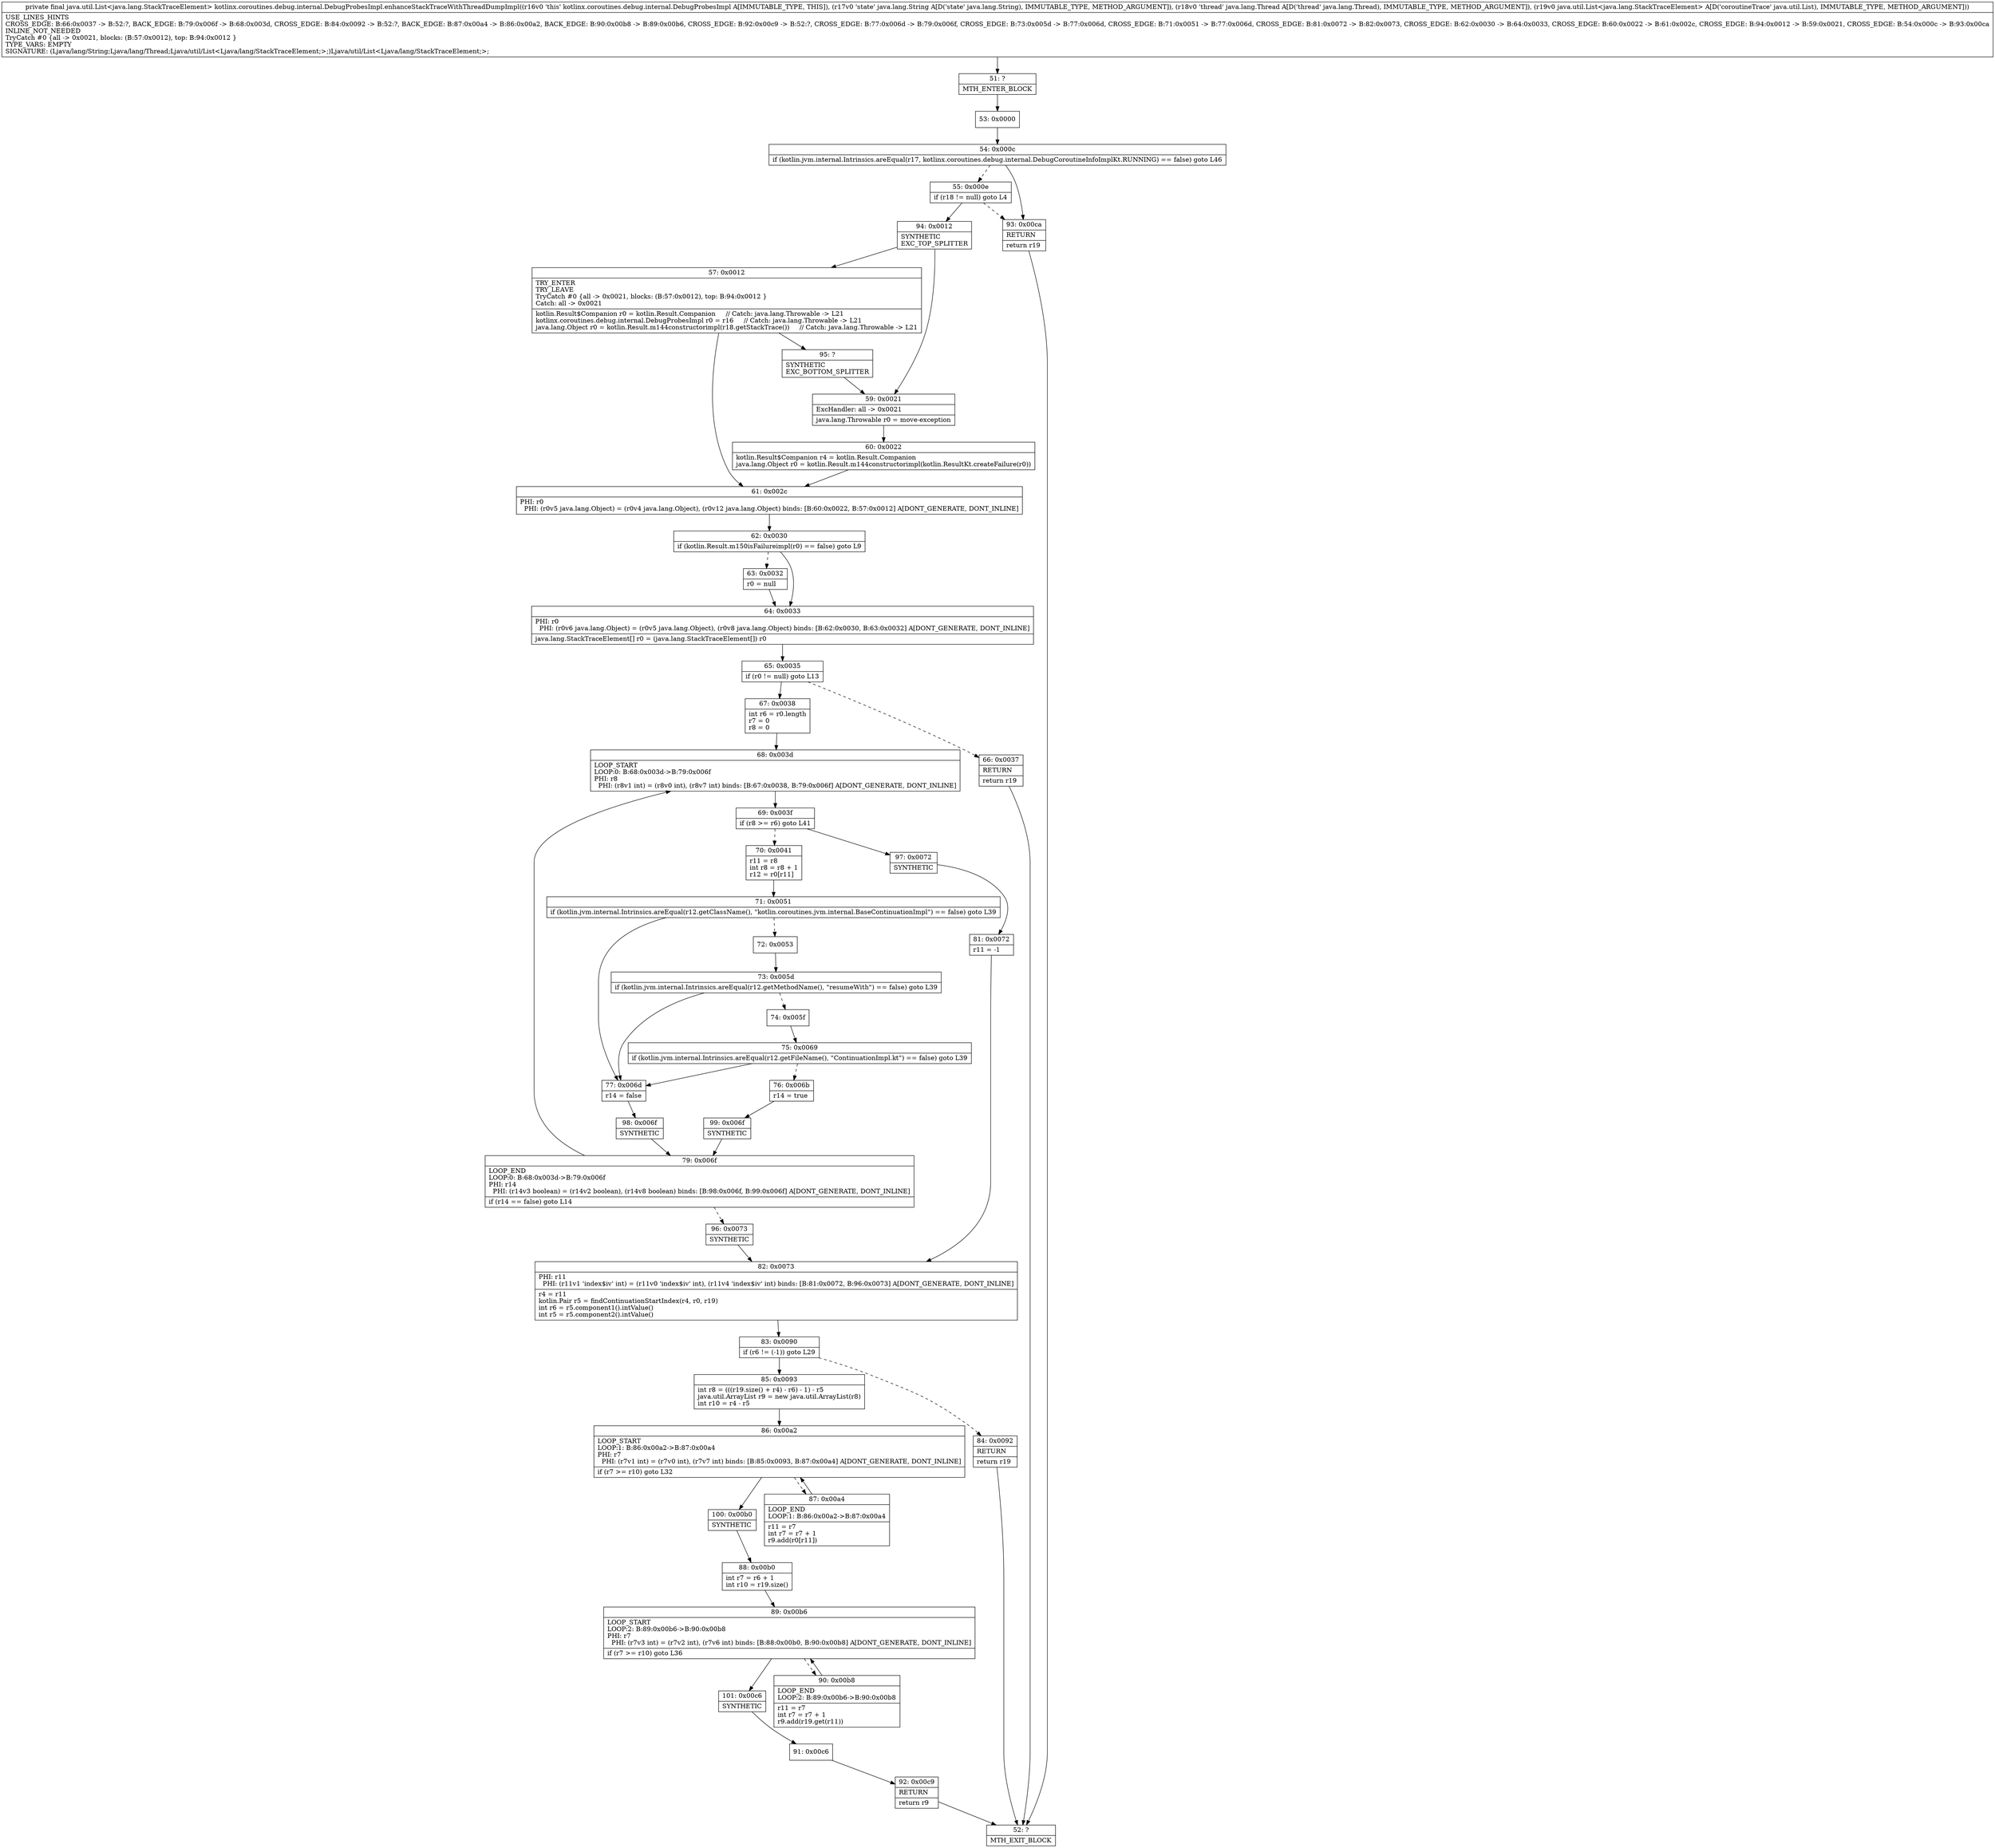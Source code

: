 digraph "CFG forkotlinx.coroutines.debug.internal.DebugProbesImpl.enhanceStackTraceWithThreadDumpImpl(Ljava\/lang\/String;Ljava\/lang\/Thread;Ljava\/util\/List;)Ljava\/util\/List;" {
Node_51 [shape=record,label="{51\:\ ?|MTH_ENTER_BLOCK\l}"];
Node_53 [shape=record,label="{53\:\ 0x0000}"];
Node_54 [shape=record,label="{54\:\ 0x000c|if (kotlin.jvm.internal.Intrinsics.areEqual(r17, kotlinx.coroutines.debug.internal.DebugCoroutineInfoImplKt.RUNNING) == false) goto L46\l}"];
Node_55 [shape=record,label="{55\:\ 0x000e|if (r18 != null) goto L4\l}"];
Node_94 [shape=record,label="{94\:\ 0x0012|SYNTHETIC\lEXC_TOP_SPLITTER\l}"];
Node_57 [shape=record,label="{57\:\ 0x0012|TRY_ENTER\lTRY_LEAVE\lTryCatch #0 \{all \-\> 0x0021, blocks: (B:57:0x0012), top: B:94:0x0012 \}\lCatch: all \-\> 0x0021\l|kotlin.Result$Companion r0 = kotlin.Result.Companion     \/\/ Catch: java.lang.Throwable \-\> L21\lkotlinx.coroutines.debug.internal.DebugProbesImpl r0 = r16     \/\/ Catch: java.lang.Throwable \-\> L21\ljava.lang.Object r0 = kotlin.Result.m144constructorimpl(r18.getStackTrace())     \/\/ Catch: java.lang.Throwable \-\> L21\l}"];
Node_61 [shape=record,label="{61\:\ 0x002c|PHI: r0 \l  PHI: (r0v5 java.lang.Object) = (r0v4 java.lang.Object), (r0v12 java.lang.Object) binds: [B:60:0x0022, B:57:0x0012] A[DONT_GENERATE, DONT_INLINE]\l}"];
Node_62 [shape=record,label="{62\:\ 0x0030|if (kotlin.Result.m150isFailureimpl(r0) == false) goto L9\l}"];
Node_63 [shape=record,label="{63\:\ 0x0032|r0 = null\l}"];
Node_64 [shape=record,label="{64\:\ 0x0033|PHI: r0 \l  PHI: (r0v6 java.lang.Object) = (r0v5 java.lang.Object), (r0v8 java.lang.Object) binds: [B:62:0x0030, B:63:0x0032] A[DONT_GENERATE, DONT_INLINE]\l|java.lang.StackTraceElement[] r0 = (java.lang.StackTraceElement[]) r0\l}"];
Node_65 [shape=record,label="{65\:\ 0x0035|if (r0 != null) goto L13\l}"];
Node_66 [shape=record,label="{66\:\ 0x0037|RETURN\l|return r19\l}"];
Node_52 [shape=record,label="{52\:\ ?|MTH_EXIT_BLOCK\l}"];
Node_67 [shape=record,label="{67\:\ 0x0038|int r6 = r0.length\lr7 = 0\lr8 = 0\l}"];
Node_68 [shape=record,label="{68\:\ 0x003d|LOOP_START\lLOOP:0: B:68:0x003d\-\>B:79:0x006f\lPHI: r8 \l  PHI: (r8v1 int) = (r8v0 int), (r8v7 int) binds: [B:67:0x0038, B:79:0x006f] A[DONT_GENERATE, DONT_INLINE]\l}"];
Node_69 [shape=record,label="{69\:\ 0x003f|if (r8 \>= r6) goto L41\l}"];
Node_70 [shape=record,label="{70\:\ 0x0041|r11 = r8\lint r8 = r8 + 1\lr12 = r0[r11]\l}"];
Node_71 [shape=record,label="{71\:\ 0x0051|if (kotlin.jvm.internal.Intrinsics.areEqual(r12.getClassName(), \"kotlin.coroutines.jvm.internal.BaseContinuationImpl\") == false) goto L39\l}"];
Node_72 [shape=record,label="{72\:\ 0x0053}"];
Node_73 [shape=record,label="{73\:\ 0x005d|if (kotlin.jvm.internal.Intrinsics.areEqual(r12.getMethodName(), \"resumeWith\") == false) goto L39\l}"];
Node_74 [shape=record,label="{74\:\ 0x005f}"];
Node_75 [shape=record,label="{75\:\ 0x0069|if (kotlin.jvm.internal.Intrinsics.areEqual(r12.getFileName(), \"ContinuationImpl.kt\") == false) goto L39\l}"];
Node_76 [shape=record,label="{76\:\ 0x006b|r14 = true\l}"];
Node_99 [shape=record,label="{99\:\ 0x006f|SYNTHETIC\l}"];
Node_79 [shape=record,label="{79\:\ 0x006f|LOOP_END\lLOOP:0: B:68:0x003d\-\>B:79:0x006f\lPHI: r14 \l  PHI: (r14v3 boolean) = (r14v2 boolean), (r14v8 boolean) binds: [B:98:0x006f, B:99:0x006f] A[DONT_GENERATE, DONT_INLINE]\l|if (r14 == false) goto L14\l}"];
Node_96 [shape=record,label="{96\:\ 0x0073|SYNTHETIC\l}"];
Node_82 [shape=record,label="{82\:\ 0x0073|PHI: r11 \l  PHI: (r11v1 'index$iv' int) = (r11v0 'index$iv' int), (r11v4 'index$iv' int) binds: [B:81:0x0072, B:96:0x0073] A[DONT_GENERATE, DONT_INLINE]\l|r4 = r11\lkotlin.Pair r5 = findContinuationStartIndex(r4, r0, r19)\lint r6 = r5.component1().intValue()\lint r5 = r5.component2().intValue()\l}"];
Node_83 [shape=record,label="{83\:\ 0x0090|if (r6 != (\-1)) goto L29\l}"];
Node_84 [shape=record,label="{84\:\ 0x0092|RETURN\l|return r19\l}"];
Node_85 [shape=record,label="{85\:\ 0x0093|int r8 = (((r19.size() + r4) \- r6) \- 1) \- r5\ljava.util.ArrayList r9 = new java.util.ArrayList(r8)\lint r10 = r4 \- r5\l}"];
Node_86 [shape=record,label="{86\:\ 0x00a2|LOOP_START\lLOOP:1: B:86:0x00a2\-\>B:87:0x00a4\lPHI: r7 \l  PHI: (r7v1 int) = (r7v0 int), (r7v7 int) binds: [B:85:0x0093, B:87:0x00a4] A[DONT_GENERATE, DONT_INLINE]\l|if (r7 \>= r10) goto L32\l}"];
Node_87 [shape=record,label="{87\:\ 0x00a4|LOOP_END\lLOOP:1: B:86:0x00a2\-\>B:87:0x00a4\l|r11 = r7\lint r7 = r7 + 1\lr9.add(r0[r11])\l}"];
Node_100 [shape=record,label="{100\:\ 0x00b0|SYNTHETIC\l}"];
Node_88 [shape=record,label="{88\:\ 0x00b0|int r7 = r6 + 1\lint r10 = r19.size()\l}"];
Node_89 [shape=record,label="{89\:\ 0x00b6|LOOP_START\lLOOP:2: B:89:0x00b6\-\>B:90:0x00b8\lPHI: r7 \l  PHI: (r7v3 int) = (r7v2 int), (r7v6 int) binds: [B:88:0x00b0, B:90:0x00b8] A[DONT_GENERATE, DONT_INLINE]\l|if (r7 \>= r10) goto L36\l}"];
Node_90 [shape=record,label="{90\:\ 0x00b8|LOOP_END\lLOOP:2: B:89:0x00b6\-\>B:90:0x00b8\l|r11 = r7\lint r7 = r7 + 1\lr9.add(r19.get(r11))\l}"];
Node_101 [shape=record,label="{101\:\ 0x00c6|SYNTHETIC\l}"];
Node_91 [shape=record,label="{91\:\ 0x00c6}"];
Node_92 [shape=record,label="{92\:\ 0x00c9|RETURN\l|return r9\l}"];
Node_77 [shape=record,label="{77\:\ 0x006d|r14 = false\l}"];
Node_98 [shape=record,label="{98\:\ 0x006f|SYNTHETIC\l}"];
Node_97 [shape=record,label="{97\:\ 0x0072|SYNTHETIC\l}"];
Node_81 [shape=record,label="{81\:\ 0x0072|r11 = \-1\l}"];
Node_95 [shape=record,label="{95\:\ ?|SYNTHETIC\lEXC_BOTTOM_SPLITTER\l}"];
Node_59 [shape=record,label="{59\:\ 0x0021|ExcHandler: all \-\> 0x0021\l|java.lang.Throwable r0 = move\-exception\l}"];
Node_60 [shape=record,label="{60\:\ 0x0022|kotlin.Result$Companion r4 = kotlin.Result.Companion\ljava.lang.Object r0 = kotlin.Result.m144constructorimpl(kotlin.ResultKt.createFailure(r0))\l}"];
Node_93 [shape=record,label="{93\:\ 0x00ca|RETURN\l|return r19\l}"];
MethodNode[shape=record,label="{private final java.util.List\<java.lang.StackTraceElement\> kotlinx.coroutines.debug.internal.DebugProbesImpl.enhanceStackTraceWithThreadDumpImpl((r16v0 'this' kotlinx.coroutines.debug.internal.DebugProbesImpl A[IMMUTABLE_TYPE, THIS]), (r17v0 'state' java.lang.String A[D('state' java.lang.String), IMMUTABLE_TYPE, METHOD_ARGUMENT]), (r18v0 'thread' java.lang.Thread A[D('thread' java.lang.Thread), IMMUTABLE_TYPE, METHOD_ARGUMENT]), (r19v0 java.util.List\<java.lang.StackTraceElement\> A[D('coroutineTrace' java.util.List), IMMUTABLE_TYPE, METHOD_ARGUMENT]))  | USE_LINES_HINTS\lCROSS_EDGE: B:66:0x0037 \-\> B:52:?, BACK_EDGE: B:79:0x006f \-\> B:68:0x003d, CROSS_EDGE: B:84:0x0092 \-\> B:52:?, BACK_EDGE: B:87:0x00a4 \-\> B:86:0x00a2, BACK_EDGE: B:90:0x00b8 \-\> B:89:0x00b6, CROSS_EDGE: B:92:0x00c9 \-\> B:52:?, CROSS_EDGE: B:77:0x006d \-\> B:79:0x006f, CROSS_EDGE: B:73:0x005d \-\> B:77:0x006d, CROSS_EDGE: B:71:0x0051 \-\> B:77:0x006d, CROSS_EDGE: B:81:0x0072 \-\> B:82:0x0073, CROSS_EDGE: B:62:0x0030 \-\> B:64:0x0033, CROSS_EDGE: B:60:0x0022 \-\> B:61:0x002c, CROSS_EDGE: B:94:0x0012 \-\> B:59:0x0021, CROSS_EDGE: B:54:0x000c \-\> B:93:0x00ca\lINLINE_NOT_NEEDED\lTryCatch #0 \{all \-\> 0x0021, blocks: (B:57:0x0012), top: B:94:0x0012 \}\lTYPE_VARS: EMPTY\lSIGNATURE: (Ljava\/lang\/String;Ljava\/lang\/Thread;Ljava\/util\/List\<Ljava\/lang\/StackTraceElement;\>;)Ljava\/util\/List\<Ljava\/lang\/StackTraceElement;\>;\l}"];
MethodNode -> Node_51;Node_51 -> Node_53;
Node_53 -> Node_54;
Node_54 -> Node_55[style=dashed];
Node_54 -> Node_93;
Node_55 -> Node_93[style=dashed];
Node_55 -> Node_94;
Node_94 -> Node_57;
Node_94 -> Node_59;
Node_57 -> Node_61;
Node_57 -> Node_95;
Node_61 -> Node_62;
Node_62 -> Node_63[style=dashed];
Node_62 -> Node_64;
Node_63 -> Node_64;
Node_64 -> Node_65;
Node_65 -> Node_66[style=dashed];
Node_65 -> Node_67;
Node_66 -> Node_52;
Node_67 -> Node_68;
Node_68 -> Node_69;
Node_69 -> Node_70[style=dashed];
Node_69 -> Node_97;
Node_70 -> Node_71;
Node_71 -> Node_72[style=dashed];
Node_71 -> Node_77;
Node_72 -> Node_73;
Node_73 -> Node_74[style=dashed];
Node_73 -> Node_77;
Node_74 -> Node_75;
Node_75 -> Node_76[style=dashed];
Node_75 -> Node_77;
Node_76 -> Node_99;
Node_99 -> Node_79;
Node_79 -> Node_68;
Node_79 -> Node_96[style=dashed];
Node_96 -> Node_82;
Node_82 -> Node_83;
Node_83 -> Node_84[style=dashed];
Node_83 -> Node_85;
Node_84 -> Node_52;
Node_85 -> Node_86;
Node_86 -> Node_87[style=dashed];
Node_86 -> Node_100;
Node_87 -> Node_86;
Node_100 -> Node_88;
Node_88 -> Node_89;
Node_89 -> Node_90[style=dashed];
Node_89 -> Node_101;
Node_90 -> Node_89;
Node_101 -> Node_91;
Node_91 -> Node_92;
Node_92 -> Node_52;
Node_77 -> Node_98;
Node_98 -> Node_79;
Node_97 -> Node_81;
Node_81 -> Node_82;
Node_95 -> Node_59;
Node_59 -> Node_60;
Node_60 -> Node_61;
Node_93 -> Node_52;
}

